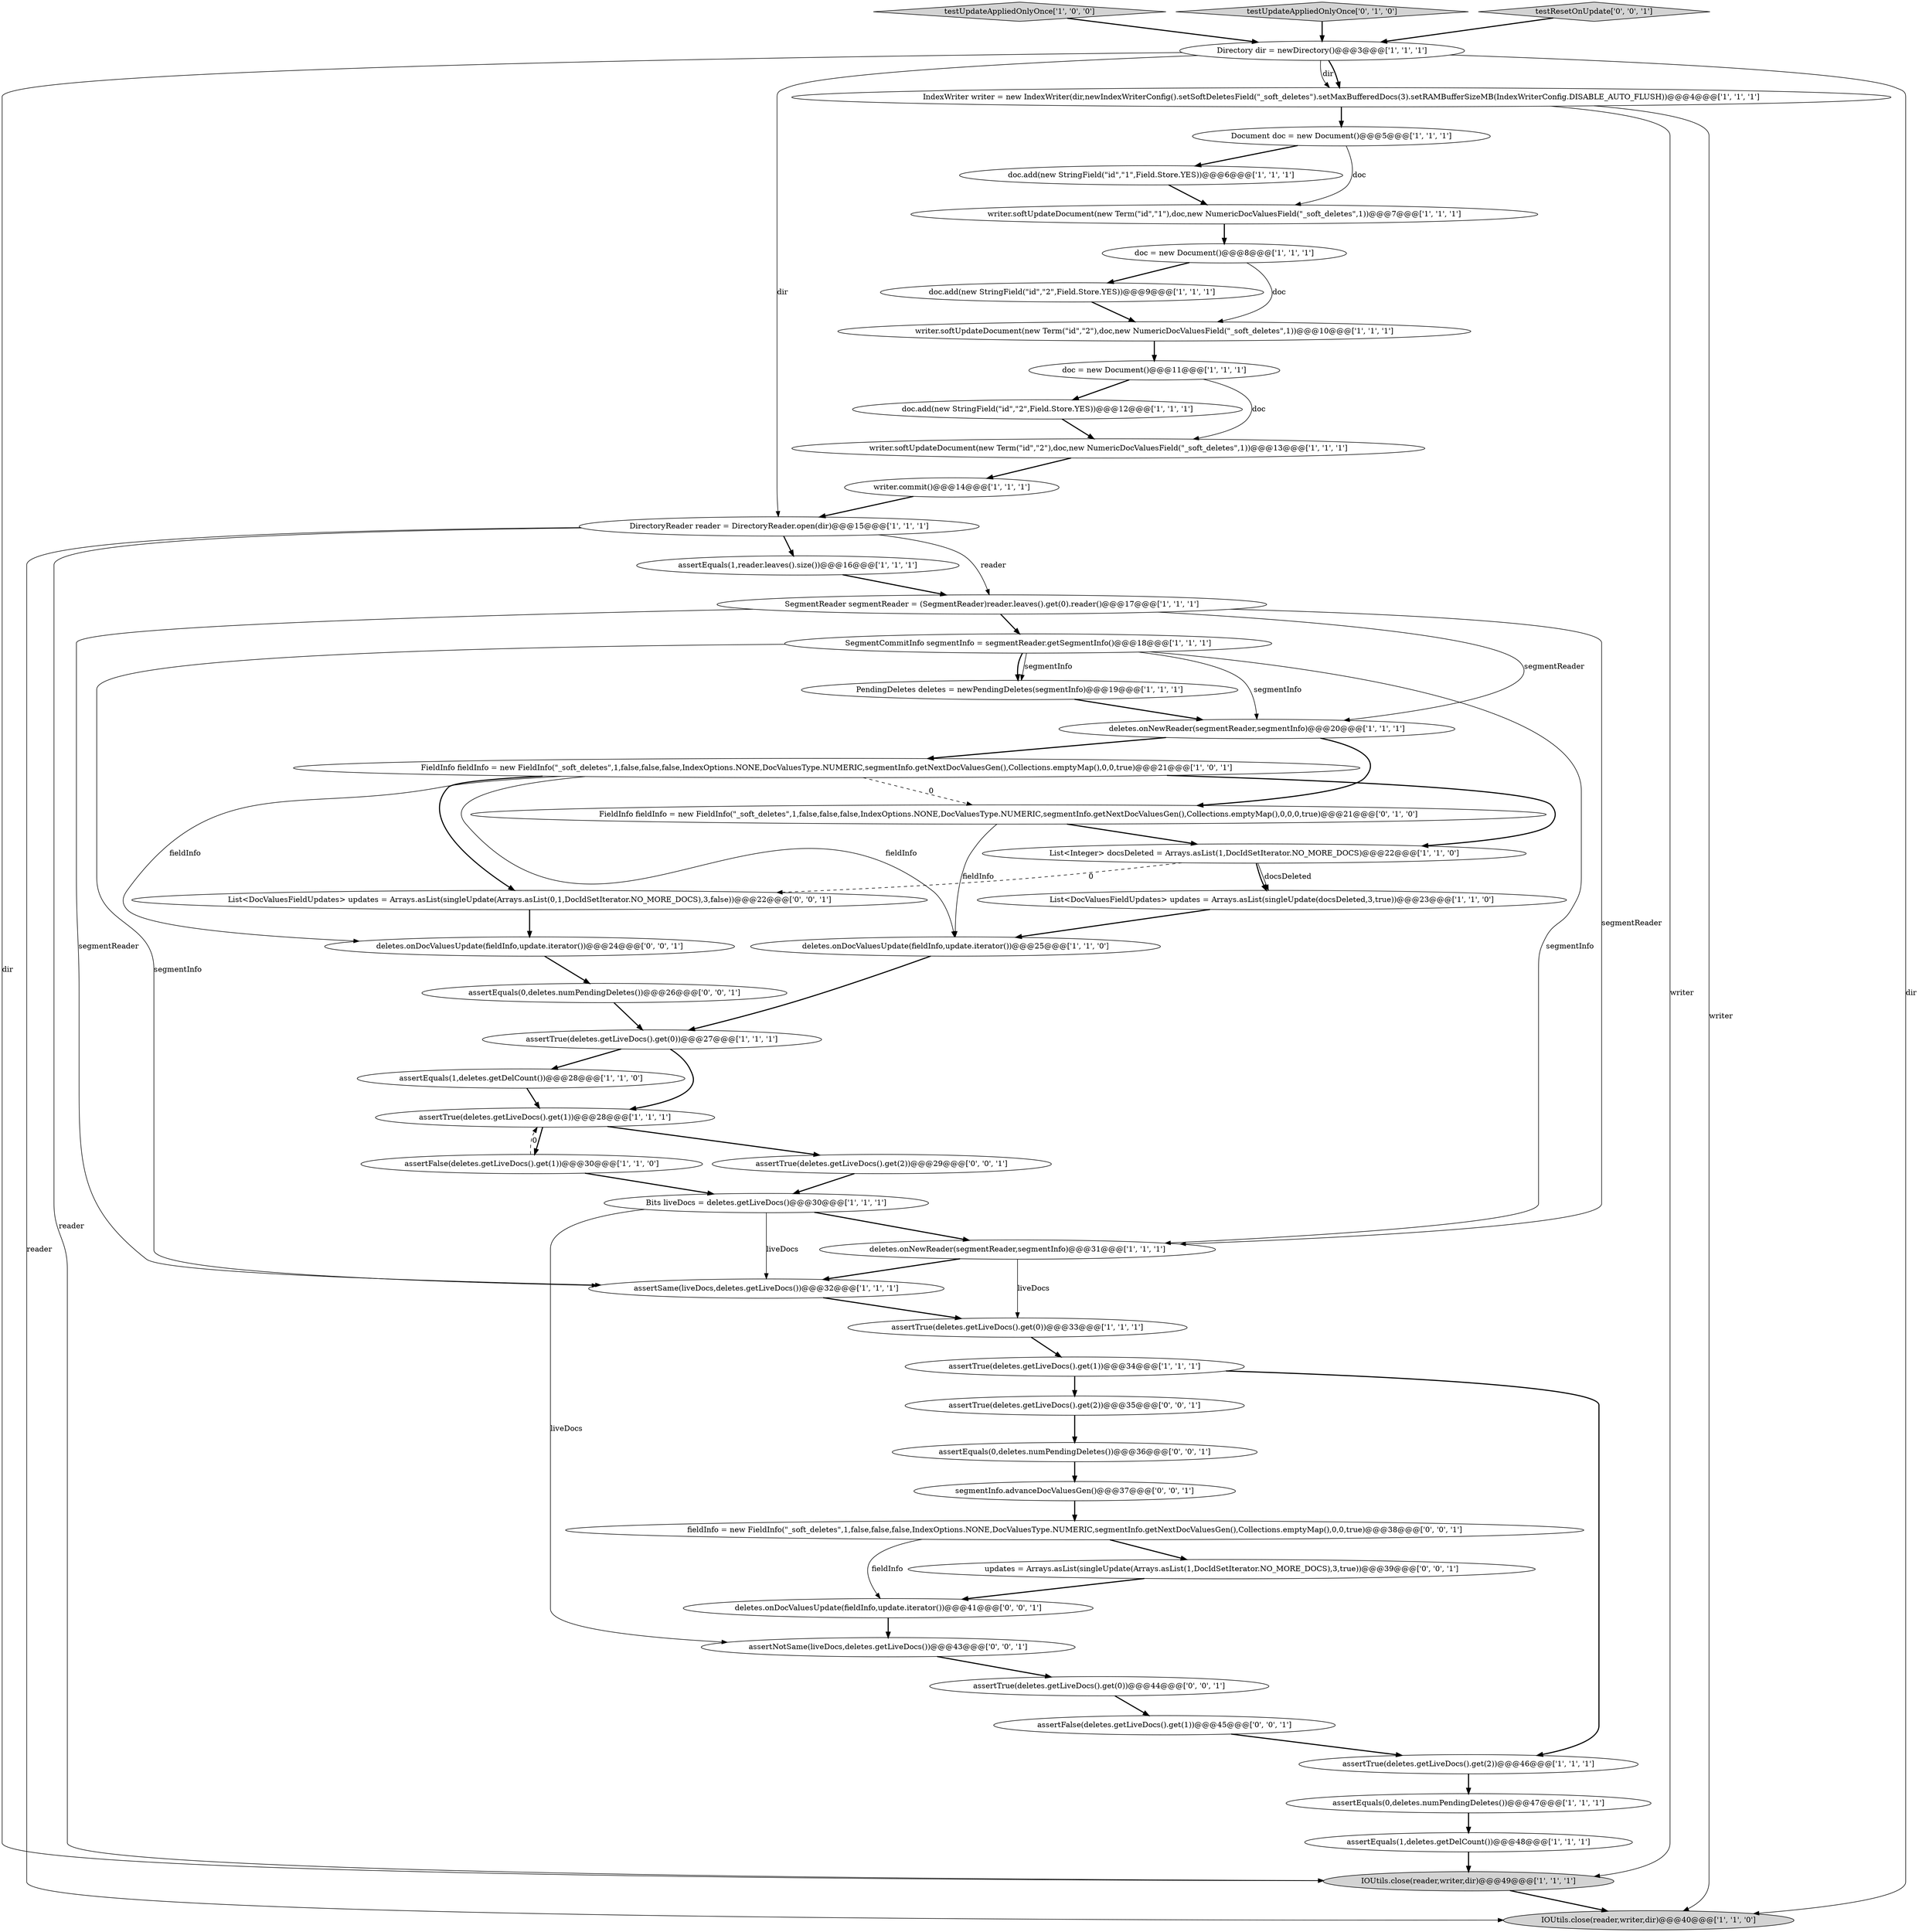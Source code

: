 digraph {
14 [style = filled, label = "testUpdateAppliedOnlyOnce['1', '0', '0']", fillcolor = lightgray, shape = diamond image = "AAA0AAABBB1BBB"];
2 [style = filled, label = "writer.commit()@@@14@@@['1', '1', '1']", fillcolor = white, shape = ellipse image = "AAA0AAABBB1BBB"];
41 [style = filled, label = "deletes.onDocValuesUpdate(fieldInfo,update.iterator())@@@41@@@['0', '0', '1']", fillcolor = white, shape = ellipse image = "AAA0AAABBB3BBB"];
4 [style = filled, label = "SegmentReader segmentReader = (SegmentReader)reader.leaves().get(0).reader()@@@17@@@['1', '1', '1']", fillcolor = white, shape = ellipse image = "AAA0AAABBB1BBB"];
13 [style = filled, label = "assertSame(liveDocs,deletes.getLiveDocs())@@@32@@@['1', '1', '1']", fillcolor = white, shape = ellipse image = "AAA0AAABBB1BBB"];
25 [style = filled, label = "doc = new Document()@@@11@@@['1', '1', '1']", fillcolor = white, shape = ellipse image = "AAA0AAABBB1BBB"];
48 [style = filled, label = "assertTrue(deletes.getLiveDocs().get(2))@@@35@@@['0', '0', '1']", fillcolor = white, shape = ellipse image = "AAA0AAABBB3BBB"];
50 [style = filled, label = "assertTrue(deletes.getLiveDocs().get(2))@@@29@@@['0', '0', '1']", fillcolor = white, shape = ellipse image = "AAA0AAABBB3BBB"];
42 [style = filled, label = "assertTrue(deletes.getLiveDocs().get(0))@@@44@@@['0', '0', '1']", fillcolor = white, shape = ellipse image = "AAA0AAABBB3BBB"];
17 [style = filled, label = "IOUtils.close(reader,writer,dir)@@@49@@@['1', '1', '1']", fillcolor = lightgray, shape = ellipse image = "AAA0AAABBB1BBB"];
31 [style = filled, label = "deletes.onDocValuesUpdate(fieldInfo,update.iterator())@@@25@@@['1', '1', '0']", fillcolor = white, shape = ellipse image = "AAA0AAABBB1BBB"];
35 [style = filled, label = "assertEquals(1,deletes.getDelCount())@@@28@@@['1', '1', '0']", fillcolor = white, shape = ellipse image = "AAA0AAABBB1BBB"];
12 [style = filled, label = "assertEquals(1,reader.leaves().size())@@@16@@@['1', '1', '1']", fillcolor = white, shape = ellipse image = "AAA0AAABBB1BBB"];
1 [style = filled, label = "writer.softUpdateDocument(new Term(\"id\",\"2\"),doc,new NumericDocValuesField(\"_soft_deletes\",1))@@@13@@@['1', '1', '1']", fillcolor = white, shape = ellipse image = "AAA0AAABBB1BBB"];
10 [style = filled, label = "IndexWriter writer = new IndexWriter(dir,newIndexWriterConfig().setSoftDeletesField(\"_soft_deletes\").setMaxBufferedDocs(3).setRAMBufferSizeMB(IndexWriterConfig.DISABLE_AUTO_FLUSH))@@@4@@@['1', '1', '1']", fillcolor = white, shape = ellipse image = "AAA0AAABBB1BBB"];
6 [style = filled, label = "FieldInfo fieldInfo = new FieldInfo(\"_soft_deletes\",1,false,false,false,IndexOptions.NONE,DocValuesType.NUMERIC,segmentInfo.getNextDocValuesGen(),Collections.emptyMap(),0,0,true)@@@21@@@['1', '0', '1']", fillcolor = white, shape = ellipse image = "AAA0AAABBB1BBB"];
27 [style = filled, label = "doc = new Document()@@@8@@@['1', '1', '1']", fillcolor = white, shape = ellipse image = "AAA0AAABBB1BBB"];
40 [style = filled, label = "assertEquals(0,deletes.numPendingDeletes())@@@36@@@['0', '0', '1']", fillcolor = white, shape = ellipse image = "AAA0AAABBB3BBB"];
7 [style = filled, label = "assertFalse(deletes.getLiveDocs().get(1))@@@30@@@['1', '1', '0']", fillcolor = white, shape = ellipse image = "AAA0AAABBB1BBB"];
22 [style = filled, label = "assertEquals(1,deletes.getDelCount())@@@48@@@['1', '1', '1']", fillcolor = white, shape = ellipse image = "AAA0AAABBB1BBB"];
28 [style = filled, label = "assertTrue(deletes.getLiveDocs().get(0))@@@27@@@['1', '1', '1']", fillcolor = white, shape = ellipse image = "AAA0AAABBB1BBB"];
29 [style = filled, label = "doc.add(new StringField(\"id\",\"2\",Field.Store.YES))@@@12@@@['1', '1', '1']", fillcolor = white, shape = ellipse image = "AAA0AAABBB1BBB"];
24 [style = filled, label = "List<Integer> docsDeleted = Arrays.asList(1,DocIdSetIterator.NO_MORE_DOCS)@@@22@@@['1', '1', '0']", fillcolor = white, shape = ellipse image = "AAA0AAABBB1BBB"];
33 [style = filled, label = "PendingDeletes deletes = newPendingDeletes(segmentInfo)@@@19@@@['1', '1', '1']", fillcolor = white, shape = ellipse image = "AAA0AAABBB1BBB"];
15 [style = filled, label = "doc.add(new StringField(\"id\",\"2\",Field.Store.YES))@@@9@@@['1', '1', '1']", fillcolor = white, shape = ellipse image = "AAA0AAABBB1BBB"];
51 [style = filled, label = "assertFalse(deletes.getLiveDocs().get(1))@@@45@@@['0', '0', '1']", fillcolor = white, shape = ellipse image = "AAA0AAABBB3BBB"];
21 [style = filled, label = "writer.softUpdateDocument(new Term(\"id\",\"2\"),doc,new NumericDocValuesField(\"_soft_deletes\",1))@@@10@@@['1', '1', '1']", fillcolor = white, shape = ellipse image = "AAA0AAABBB1BBB"];
37 [style = filled, label = "FieldInfo fieldInfo = new FieldInfo(\"_soft_deletes\",1,false,false,false,IndexOptions.NONE,DocValuesType.NUMERIC,segmentInfo.getNextDocValuesGen(),Collections.emptyMap(),0,0,0,true)@@@21@@@['0', '1', '0']", fillcolor = white, shape = ellipse image = "AAA1AAABBB2BBB"];
49 [style = filled, label = "fieldInfo = new FieldInfo(\"_soft_deletes\",1,false,false,false,IndexOptions.NONE,DocValuesType.NUMERIC,segmentInfo.getNextDocValuesGen(),Collections.emptyMap(),0,0,true)@@@38@@@['0', '0', '1']", fillcolor = white, shape = ellipse image = "AAA0AAABBB3BBB"];
46 [style = filled, label = "deletes.onDocValuesUpdate(fieldInfo,update.iterator())@@@24@@@['0', '0', '1']", fillcolor = white, shape = ellipse image = "AAA0AAABBB3BBB"];
34 [style = filled, label = "assertTrue(deletes.getLiveDocs().get(1))@@@28@@@['1', '1', '1']", fillcolor = white, shape = ellipse image = "AAA0AAABBB1BBB"];
38 [style = filled, label = "testUpdateAppliedOnlyOnce['0', '1', '0']", fillcolor = lightgray, shape = diamond image = "AAA0AAABBB2BBB"];
20 [style = filled, label = "assertEquals(0,deletes.numPendingDeletes())@@@47@@@['1', '1', '1']", fillcolor = white, shape = ellipse image = "AAA0AAABBB1BBB"];
9 [style = filled, label = "Document doc = new Document()@@@5@@@['1', '1', '1']", fillcolor = white, shape = ellipse image = "AAA0AAABBB1BBB"];
0 [style = filled, label = "List<DocValuesFieldUpdates> updates = Arrays.asList(singleUpdate(docsDeleted,3,true))@@@23@@@['1', '1', '0']", fillcolor = white, shape = ellipse image = "AAA0AAABBB1BBB"];
3 [style = filled, label = "writer.softUpdateDocument(new Term(\"id\",\"1\"),doc,new NumericDocValuesField(\"_soft_deletes\",1))@@@7@@@['1', '1', '1']", fillcolor = white, shape = ellipse image = "AAA0AAABBB1BBB"];
8 [style = filled, label = "Bits liveDocs = deletes.getLiveDocs()@@@30@@@['1', '1', '1']", fillcolor = white, shape = ellipse image = "AAA0AAABBB1BBB"];
11 [style = filled, label = "DirectoryReader reader = DirectoryReader.open(dir)@@@15@@@['1', '1', '1']", fillcolor = white, shape = ellipse image = "AAA0AAABBB1BBB"];
36 [style = filled, label = "Directory dir = newDirectory()@@@3@@@['1', '1', '1']", fillcolor = white, shape = ellipse image = "AAA0AAABBB1BBB"];
32 [style = filled, label = "deletes.onNewReader(segmentReader,segmentInfo)@@@31@@@['1', '1', '1']", fillcolor = white, shape = ellipse image = "AAA0AAABBB1BBB"];
47 [style = filled, label = "assertNotSame(liveDocs,deletes.getLiveDocs())@@@43@@@['0', '0', '1']", fillcolor = white, shape = ellipse image = "AAA0AAABBB3BBB"];
19 [style = filled, label = "assertTrue(deletes.getLiveDocs().get(2))@@@46@@@['1', '1', '1']", fillcolor = white, shape = ellipse image = "AAA0AAABBB1BBB"];
43 [style = filled, label = "testResetOnUpdate['0', '0', '1']", fillcolor = lightgray, shape = diamond image = "AAA0AAABBB3BBB"];
26 [style = filled, label = "doc.add(new StringField(\"id\",\"1\",Field.Store.YES))@@@6@@@['1', '1', '1']", fillcolor = white, shape = ellipse image = "AAA0AAABBB1BBB"];
23 [style = filled, label = "assertTrue(deletes.getLiveDocs().get(0))@@@33@@@['1', '1', '1']", fillcolor = white, shape = ellipse image = "AAA0AAABBB1BBB"];
30 [style = filled, label = "IOUtils.close(reader,writer,dir)@@@40@@@['1', '1', '0']", fillcolor = lightgray, shape = ellipse image = "AAA0AAABBB1BBB"];
5 [style = filled, label = "SegmentCommitInfo segmentInfo = segmentReader.getSegmentInfo()@@@18@@@['1', '1', '1']", fillcolor = white, shape = ellipse image = "AAA0AAABBB1BBB"];
16 [style = filled, label = "deletes.onNewReader(segmentReader,segmentInfo)@@@20@@@['1', '1', '1']", fillcolor = white, shape = ellipse image = "AAA0AAABBB1BBB"];
52 [style = filled, label = "segmentInfo.advanceDocValuesGen()@@@37@@@['0', '0', '1']", fillcolor = white, shape = ellipse image = "AAA0AAABBB3BBB"];
39 [style = filled, label = "List<DocValuesFieldUpdates> updates = Arrays.asList(singleUpdate(Arrays.asList(0,1,DocIdSetIterator.NO_MORE_DOCS),3,false))@@@22@@@['0', '0', '1']", fillcolor = white, shape = ellipse image = "AAA0AAABBB3BBB"];
18 [style = filled, label = "assertTrue(deletes.getLiveDocs().get(1))@@@34@@@['1', '1', '1']", fillcolor = white, shape = ellipse image = "AAA0AAABBB1BBB"];
45 [style = filled, label = "assertEquals(0,deletes.numPendingDeletes())@@@26@@@['0', '0', '1']", fillcolor = white, shape = ellipse image = "AAA0AAABBB3BBB"];
44 [style = filled, label = "updates = Arrays.asList(singleUpdate(Arrays.asList(1,DocIdSetIterator.NO_MORE_DOCS),3,true))@@@39@@@['0', '0', '1']", fillcolor = white, shape = ellipse image = "AAA0AAABBB3BBB"];
38->36 [style = bold, label=""];
11->12 [style = bold, label=""];
24->39 [style = dashed, label="0"];
41->47 [style = bold, label=""];
24->0 [style = solid, label="docsDeleted"];
6->39 [style = bold, label=""];
32->23 [style = solid, label="liveDocs"];
21->25 [style = bold, label=""];
28->34 [style = bold, label=""];
44->41 [style = bold, label=""];
16->6 [style = bold, label=""];
5->33 [style = bold, label=""];
9->26 [style = bold, label=""];
6->46 [style = solid, label="fieldInfo"];
35->34 [style = bold, label=""];
18->48 [style = bold, label=""];
1->2 [style = bold, label=""];
37->31 [style = solid, label="fieldInfo"];
11->30 [style = solid, label="reader"];
40->52 [style = bold, label=""];
11->4 [style = solid, label="reader"];
8->32 [style = bold, label=""];
34->50 [style = bold, label=""];
15->21 [style = bold, label=""];
24->0 [style = bold, label=""];
22->17 [style = bold, label=""];
4->16 [style = solid, label="segmentReader"];
48->40 [style = bold, label=""];
36->17 [style = solid, label="dir"];
46->45 [style = bold, label=""];
45->28 [style = bold, label=""];
5->13 [style = solid, label="segmentInfo"];
4->13 [style = solid, label="segmentReader"];
23->18 [style = bold, label=""];
25->1 [style = solid, label="doc"];
49->44 [style = bold, label=""];
8->47 [style = solid, label="liveDocs"];
29->1 [style = bold, label=""];
26->3 [style = bold, label=""];
31->28 [style = bold, label=""];
14->36 [style = bold, label=""];
7->8 [style = bold, label=""];
5->16 [style = solid, label="segmentInfo"];
5->32 [style = solid, label="segmentInfo"];
37->24 [style = bold, label=""];
51->19 [style = bold, label=""];
7->34 [style = dashed, label="0"];
36->30 [style = solid, label="dir"];
36->10 [style = solid, label="dir"];
34->7 [style = bold, label=""];
13->23 [style = bold, label=""];
12->4 [style = bold, label=""];
36->10 [style = bold, label=""];
20->22 [style = bold, label=""];
16->37 [style = bold, label=""];
27->15 [style = bold, label=""];
6->24 [style = bold, label=""];
10->30 [style = solid, label="writer"];
3->27 [style = bold, label=""];
50->8 [style = bold, label=""];
43->36 [style = bold, label=""];
27->21 [style = solid, label="doc"];
49->41 [style = solid, label="fieldInfo"];
52->49 [style = bold, label=""];
17->30 [style = bold, label=""];
10->17 [style = solid, label="writer"];
47->42 [style = bold, label=""];
42->51 [style = bold, label=""];
25->29 [style = bold, label=""];
32->13 [style = bold, label=""];
9->3 [style = solid, label="doc"];
28->35 [style = bold, label=""];
2->11 [style = bold, label=""];
10->9 [style = bold, label=""];
19->20 [style = bold, label=""];
4->5 [style = bold, label=""];
4->32 [style = solid, label="segmentReader"];
6->37 [style = dashed, label="0"];
11->17 [style = solid, label="reader"];
33->16 [style = bold, label=""];
0->31 [style = bold, label=""];
8->13 [style = solid, label="liveDocs"];
6->31 [style = solid, label="fieldInfo"];
18->19 [style = bold, label=""];
36->11 [style = solid, label="dir"];
39->46 [style = bold, label=""];
5->33 [style = solid, label="segmentInfo"];
}
